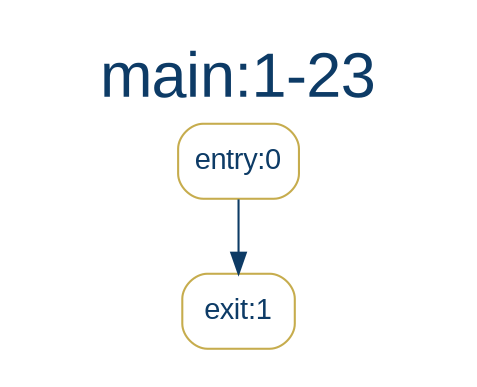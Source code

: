 // main:1-23
digraph "main:1-23" {
    default = "#0D3B66";
    bgcolor = "white";
    color = "#0D3B66";
    fontcolor = "#0D3B66";
    fontname = "arial";
    shape = "ellipse";
    nodesep = "1.5";
    margin = "0.5, 0.2";
    labelloc="t";
    label="main:1-23";
    fontsize=30
    node [color = "#0D3B66", fontcolor = "#0D3B66", fontname = "arial", style = "rounded"];
    0 [label = "entry:0", color = "#C6AC4D", fontcolor = "#0D3B66", fontname = "arial", style = "rounded", shape = "box"];
    1 [label = "exit:1", color = "#C6AC4D", fontcolor = "#0D3B66", fontname = "arial", style = "rounded", shape = "box"];
    
    // Unconditional edges
    edge [color = "#0D3B65", fontcolor = "#0D3B66", fontname = "arial"];
    0 -> 1
    
    // Conditional edges
    edge [color = "#F95738", fontcolor = "#F95738", fontname = "arial italic", style = "dashed"];
}